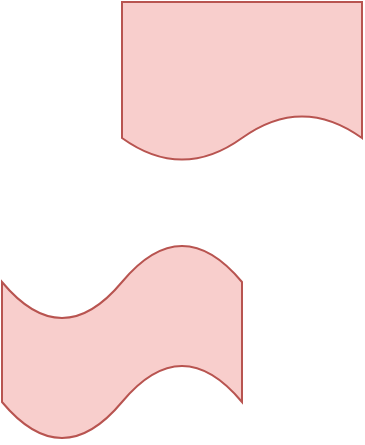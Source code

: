 <mxfile version="@DRAWIO-VERSION@" type="github">
  <diagram id="FhGGaX4cZ6p4cUrIo7r3" name="Page-1">
    <mxGraphModel dx="1426" dy="752" grid="1" gridSize="10" guides="1" tooltips="1" connect="1" arrows="1" fold="1" page="1" pageScale="1" pageWidth="850" pageHeight="1100" math="0" shadow="0">
      <root>
        <mxCell id="0" />
        <mxCell id="1" parent="0" />
        <mxCell id="ucCcJ9smYMJADtl1qao4-1" value="" style="shape=tape;whiteSpace=wrap;html=1;fillColor=#f8cecc;strokeColor=#b85450;" parent="1" vertex="1">
          <mxGeometry x="310" y="310" width="120" height="100" as="geometry" />
        </mxCell>
        <mxCell id="ucCcJ9smYMJADtl1qao4-2" value="" style="shape=document;whiteSpace=wrap;html=1;boundedLbl=1;fillColor=#f8cecc;strokeColor=#b85450;" parent="1" vertex="1">
          <mxGeometry x="370" y="190" width="120" height="80" as="geometry" />
        </mxCell>
      </root>
    </mxGraphModel>
  </diagram>
</mxfile>
